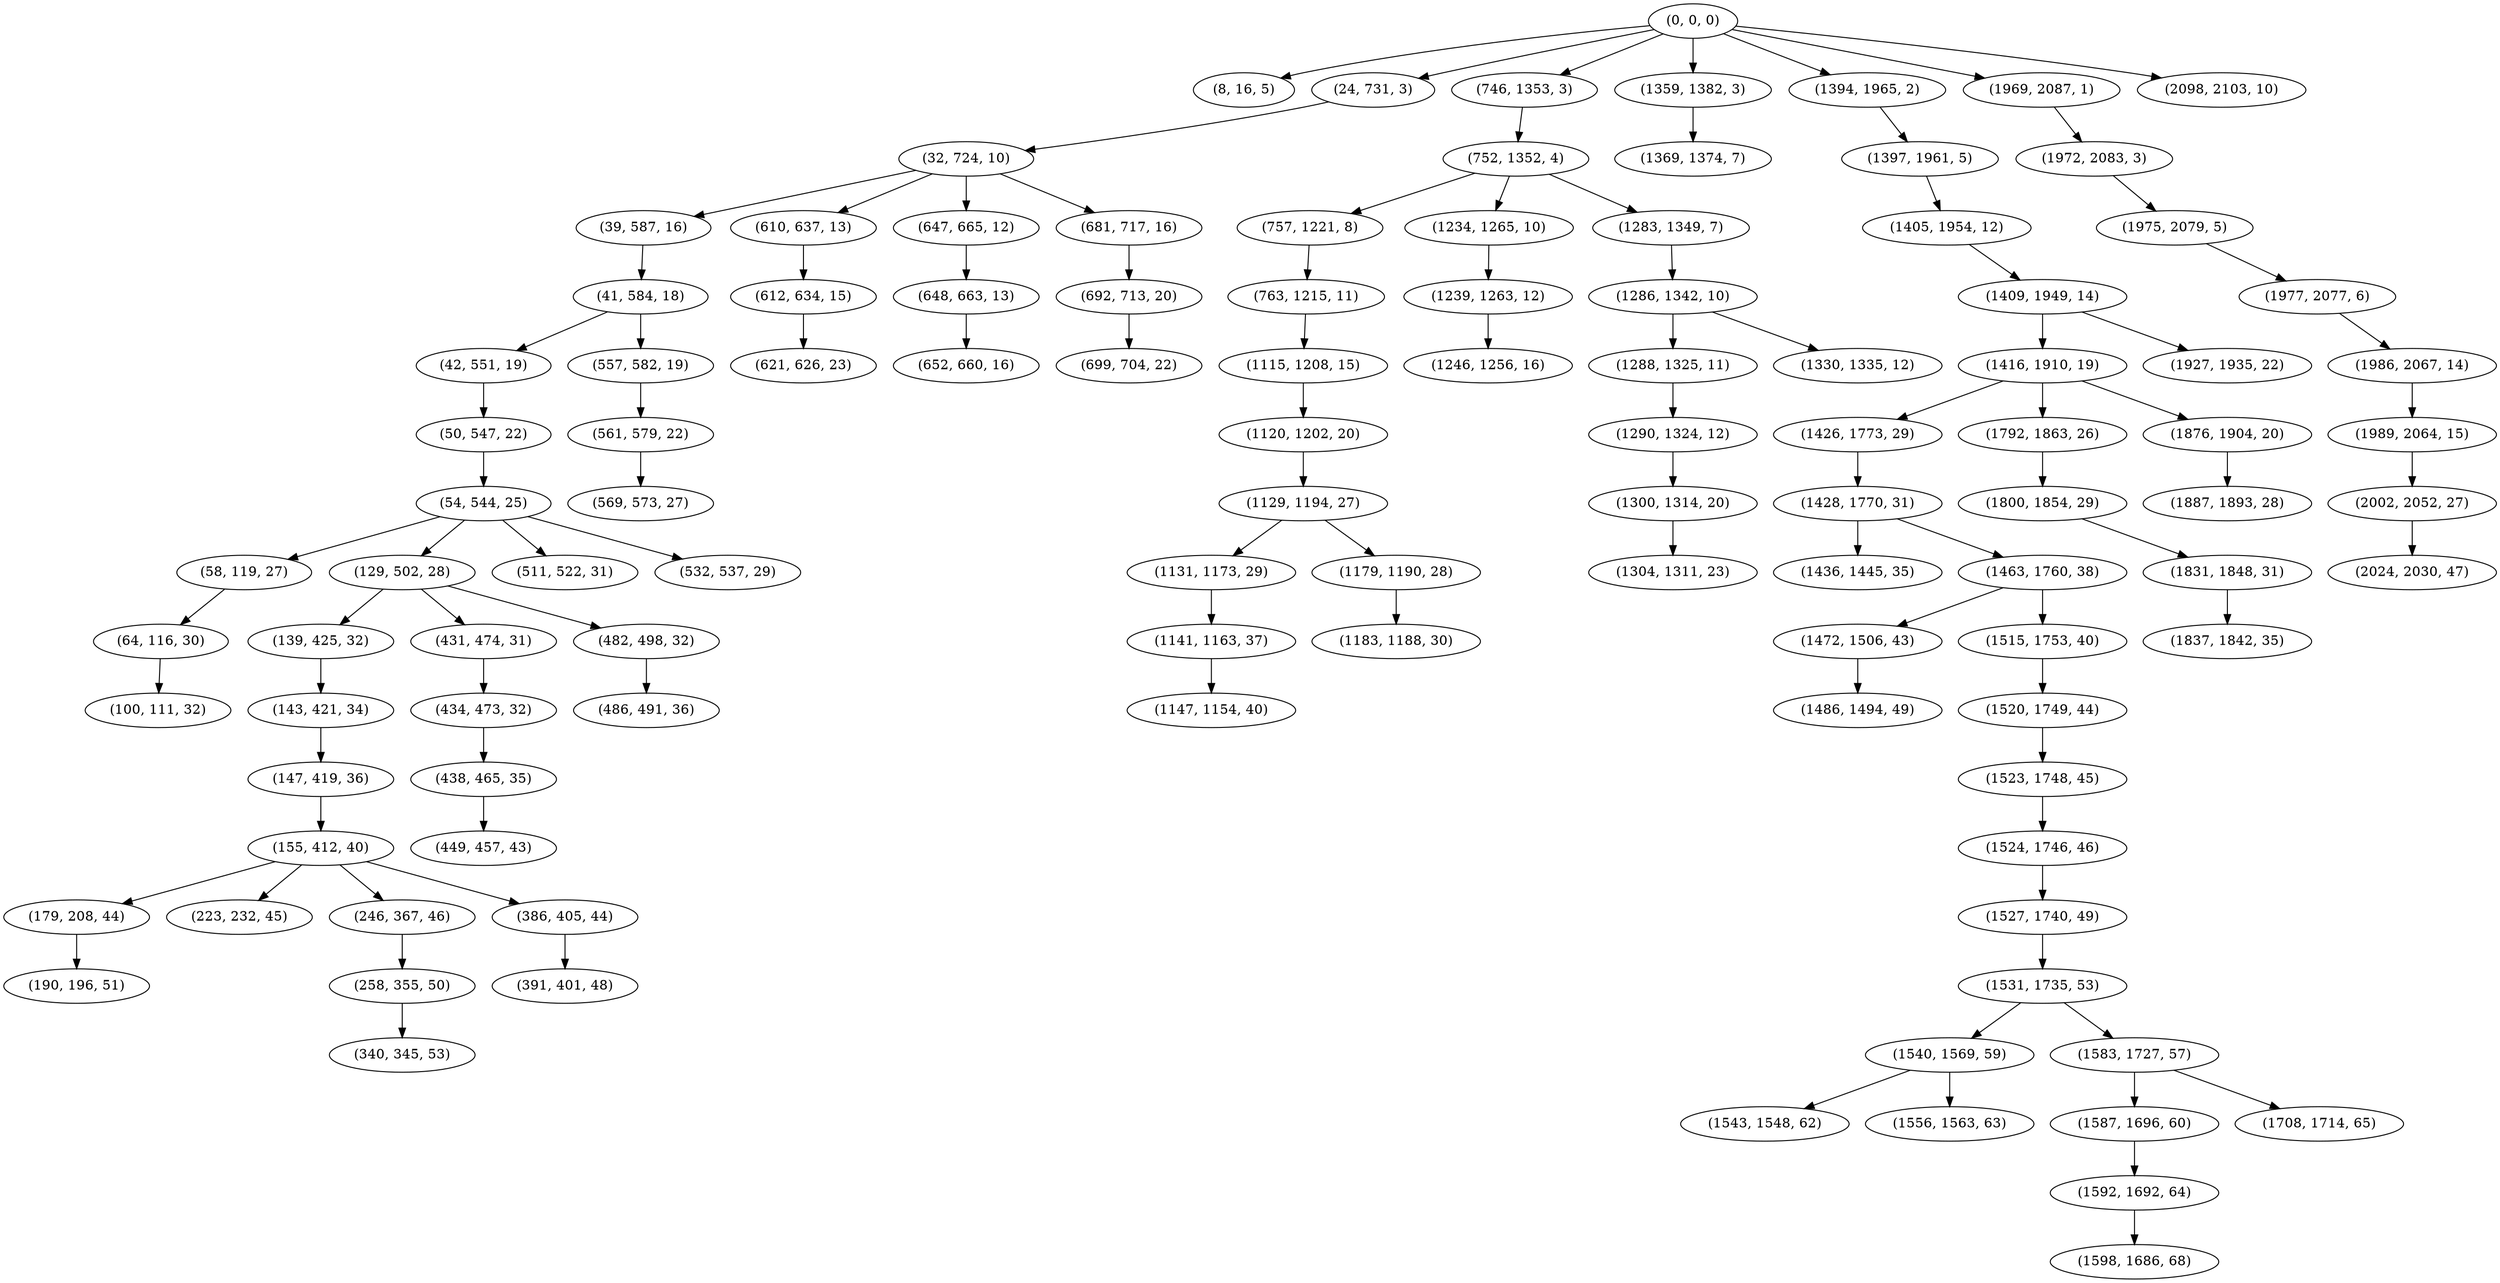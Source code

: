 digraph tree {
    "(0, 0, 0)";
    "(8, 16, 5)";
    "(24, 731, 3)";
    "(32, 724, 10)";
    "(39, 587, 16)";
    "(41, 584, 18)";
    "(42, 551, 19)";
    "(50, 547, 22)";
    "(54, 544, 25)";
    "(58, 119, 27)";
    "(64, 116, 30)";
    "(100, 111, 32)";
    "(129, 502, 28)";
    "(139, 425, 32)";
    "(143, 421, 34)";
    "(147, 419, 36)";
    "(155, 412, 40)";
    "(179, 208, 44)";
    "(190, 196, 51)";
    "(223, 232, 45)";
    "(246, 367, 46)";
    "(258, 355, 50)";
    "(340, 345, 53)";
    "(386, 405, 44)";
    "(391, 401, 48)";
    "(431, 474, 31)";
    "(434, 473, 32)";
    "(438, 465, 35)";
    "(449, 457, 43)";
    "(482, 498, 32)";
    "(486, 491, 36)";
    "(511, 522, 31)";
    "(532, 537, 29)";
    "(557, 582, 19)";
    "(561, 579, 22)";
    "(569, 573, 27)";
    "(610, 637, 13)";
    "(612, 634, 15)";
    "(621, 626, 23)";
    "(647, 665, 12)";
    "(648, 663, 13)";
    "(652, 660, 16)";
    "(681, 717, 16)";
    "(692, 713, 20)";
    "(699, 704, 22)";
    "(746, 1353, 3)";
    "(752, 1352, 4)";
    "(757, 1221, 8)";
    "(763, 1215, 11)";
    "(1115, 1208, 15)";
    "(1120, 1202, 20)";
    "(1129, 1194, 27)";
    "(1131, 1173, 29)";
    "(1141, 1163, 37)";
    "(1147, 1154, 40)";
    "(1179, 1190, 28)";
    "(1183, 1188, 30)";
    "(1234, 1265, 10)";
    "(1239, 1263, 12)";
    "(1246, 1256, 16)";
    "(1283, 1349, 7)";
    "(1286, 1342, 10)";
    "(1288, 1325, 11)";
    "(1290, 1324, 12)";
    "(1300, 1314, 20)";
    "(1304, 1311, 23)";
    "(1330, 1335, 12)";
    "(1359, 1382, 3)";
    "(1369, 1374, 7)";
    "(1394, 1965, 2)";
    "(1397, 1961, 5)";
    "(1405, 1954, 12)";
    "(1409, 1949, 14)";
    "(1416, 1910, 19)";
    "(1426, 1773, 29)";
    "(1428, 1770, 31)";
    "(1436, 1445, 35)";
    "(1463, 1760, 38)";
    "(1472, 1506, 43)";
    "(1486, 1494, 49)";
    "(1515, 1753, 40)";
    "(1520, 1749, 44)";
    "(1523, 1748, 45)";
    "(1524, 1746, 46)";
    "(1527, 1740, 49)";
    "(1531, 1735, 53)";
    "(1540, 1569, 59)";
    "(1543, 1548, 62)";
    "(1556, 1563, 63)";
    "(1583, 1727, 57)";
    "(1587, 1696, 60)";
    "(1592, 1692, 64)";
    "(1598, 1686, 68)";
    "(1708, 1714, 65)";
    "(1792, 1863, 26)";
    "(1800, 1854, 29)";
    "(1831, 1848, 31)";
    "(1837, 1842, 35)";
    "(1876, 1904, 20)";
    "(1887, 1893, 28)";
    "(1927, 1935, 22)";
    "(1969, 2087, 1)";
    "(1972, 2083, 3)";
    "(1975, 2079, 5)";
    "(1977, 2077, 6)";
    "(1986, 2067, 14)";
    "(1989, 2064, 15)";
    "(2002, 2052, 27)";
    "(2024, 2030, 47)";
    "(2098, 2103, 10)";
    "(0, 0, 0)" -> "(8, 16, 5)";
    "(0, 0, 0)" -> "(24, 731, 3)";
    "(0, 0, 0)" -> "(746, 1353, 3)";
    "(0, 0, 0)" -> "(1359, 1382, 3)";
    "(0, 0, 0)" -> "(1394, 1965, 2)";
    "(0, 0, 0)" -> "(1969, 2087, 1)";
    "(0, 0, 0)" -> "(2098, 2103, 10)";
    "(24, 731, 3)" -> "(32, 724, 10)";
    "(32, 724, 10)" -> "(39, 587, 16)";
    "(32, 724, 10)" -> "(610, 637, 13)";
    "(32, 724, 10)" -> "(647, 665, 12)";
    "(32, 724, 10)" -> "(681, 717, 16)";
    "(39, 587, 16)" -> "(41, 584, 18)";
    "(41, 584, 18)" -> "(42, 551, 19)";
    "(41, 584, 18)" -> "(557, 582, 19)";
    "(42, 551, 19)" -> "(50, 547, 22)";
    "(50, 547, 22)" -> "(54, 544, 25)";
    "(54, 544, 25)" -> "(58, 119, 27)";
    "(54, 544, 25)" -> "(129, 502, 28)";
    "(54, 544, 25)" -> "(511, 522, 31)";
    "(54, 544, 25)" -> "(532, 537, 29)";
    "(58, 119, 27)" -> "(64, 116, 30)";
    "(64, 116, 30)" -> "(100, 111, 32)";
    "(129, 502, 28)" -> "(139, 425, 32)";
    "(129, 502, 28)" -> "(431, 474, 31)";
    "(129, 502, 28)" -> "(482, 498, 32)";
    "(139, 425, 32)" -> "(143, 421, 34)";
    "(143, 421, 34)" -> "(147, 419, 36)";
    "(147, 419, 36)" -> "(155, 412, 40)";
    "(155, 412, 40)" -> "(179, 208, 44)";
    "(155, 412, 40)" -> "(223, 232, 45)";
    "(155, 412, 40)" -> "(246, 367, 46)";
    "(155, 412, 40)" -> "(386, 405, 44)";
    "(179, 208, 44)" -> "(190, 196, 51)";
    "(246, 367, 46)" -> "(258, 355, 50)";
    "(258, 355, 50)" -> "(340, 345, 53)";
    "(386, 405, 44)" -> "(391, 401, 48)";
    "(431, 474, 31)" -> "(434, 473, 32)";
    "(434, 473, 32)" -> "(438, 465, 35)";
    "(438, 465, 35)" -> "(449, 457, 43)";
    "(482, 498, 32)" -> "(486, 491, 36)";
    "(557, 582, 19)" -> "(561, 579, 22)";
    "(561, 579, 22)" -> "(569, 573, 27)";
    "(610, 637, 13)" -> "(612, 634, 15)";
    "(612, 634, 15)" -> "(621, 626, 23)";
    "(647, 665, 12)" -> "(648, 663, 13)";
    "(648, 663, 13)" -> "(652, 660, 16)";
    "(681, 717, 16)" -> "(692, 713, 20)";
    "(692, 713, 20)" -> "(699, 704, 22)";
    "(746, 1353, 3)" -> "(752, 1352, 4)";
    "(752, 1352, 4)" -> "(757, 1221, 8)";
    "(752, 1352, 4)" -> "(1234, 1265, 10)";
    "(752, 1352, 4)" -> "(1283, 1349, 7)";
    "(757, 1221, 8)" -> "(763, 1215, 11)";
    "(763, 1215, 11)" -> "(1115, 1208, 15)";
    "(1115, 1208, 15)" -> "(1120, 1202, 20)";
    "(1120, 1202, 20)" -> "(1129, 1194, 27)";
    "(1129, 1194, 27)" -> "(1131, 1173, 29)";
    "(1129, 1194, 27)" -> "(1179, 1190, 28)";
    "(1131, 1173, 29)" -> "(1141, 1163, 37)";
    "(1141, 1163, 37)" -> "(1147, 1154, 40)";
    "(1179, 1190, 28)" -> "(1183, 1188, 30)";
    "(1234, 1265, 10)" -> "(1239, 1263, 12)";
    "(1239, 1263, 12)" -> "(1246, 1256, 16)";
    "(1283, 1349, 7)" -> "(1286, 1342, 10)";
    "(1286, 1342, 10)" -> "(1288, 1325, 11)";
    "(1286, 1342, 10)" -> "(1330, 1335, 12)";
    "(1288, 1325, 11)" -> "(1290, 1324, 12)";
    "(1290, 1324, 12)" -> "(1300, 1314, 20)";
    "(1300, 1314, 20)" -> "(1304, 1311, 23)";
    "(1359, 1382, 3)" -> "(1369, 1374, 7)";
    "(1394, 1965, 2)" -> "(1397, 1961, 5)";
    "(1397, 1961, 5)" -> "(1405, 1954, 12)";
    "(1405, 1954, 12)" -> "(1409, 1949, 14)";
    "(1409, 1949, 14)" -> "(1416, 1910, 19)";
    "(1409, 1949, 14)" -> "(1927, 1935, 22)";
    "(1416, 1910, 19)" -> "(1426, 1773, 29)";
    "(1416, 1910, 19)" -> "(1792, 1863, 26)";
    "(1416, 1910, 19)" -> "(1876, 1904, 20)";
    "(1426, 1773, 29)" -> "(1428, 1770, 31)";
    "(1428, 1770, 31)" -> "(1436, 1445, 35)";
    "(1428, 1770, 31)" -> "(1463, 1760, 38)";
    "(1463, 1760, 38)" -> "(1472, 1506, 43)";
    "(1463, 1760, 38)" -> "(1515, 1753, 40)";
    "(1472, 1506, 43)" -> "(1486, 1494, 49)";
    "(1515, 1753, 40)" -> "(1520, 1749, 44)";
    "(1520, 1749, 44)" -> "(1523, 1748, 45)";
    "(1523, 1748, 45)" -> "(1524, 1746, 46)";
    "(1524, 1746, 46)" -> "(1527, 1740, 49)";
    "(1527, 1740, 49)" -> "(1531, 1735, 53)";
    "(1531, 1735, 53)" -> "(1540, 1569, 59)";
    "(1531, 1735, 53)" -> "(1583, 1727, 57)";
    "(1540, 1569, 59)" -> "(1543, 1548, 62)";
    "(1540, 1569, 59)" -> "(1556, 1563, 63)";
    "(1583, 1727, 57)" -> "(1587, 1696, 60)";
    "(1583, 1727, 57)" -> "(1708, 1714, 65)";
    "(1587, 1696, 60)" -> "(1592, 1692, 64)";
    "(1592, 1692, 64)" -> "(1598, 1686, 68)";
    "(1792, 1863, 26)" -> "(1800, 1854, 29)";
    "(1800, 1854, 29)" -> "(1831, 1848, 31)";
    "(1831, 1848, 31)" -> "(1837, 1842, 35)";
    "(1876, 1904, 20)" -> "(1887, 1893, 28)";
    "(1969, 2087, 1)" -> "(1972, 2083, 3)";
    "(1972, 2083, 3)" -> "(1975, 2079, 5)";
    "(1975, 2079, 5)" -> "(1977, 2077, 6)";
    "(1977, 2077, 6)" -> "(1986, 2067, 14)";
    "(1986, 2067, 14)" -> "(1989, 2064, 15)";
    "(1989, 2064, 15)" -> "(2002, 2052, 27)";
    "(2002, 2052, 27)" -> "(2024, 2030, 47)";
}
